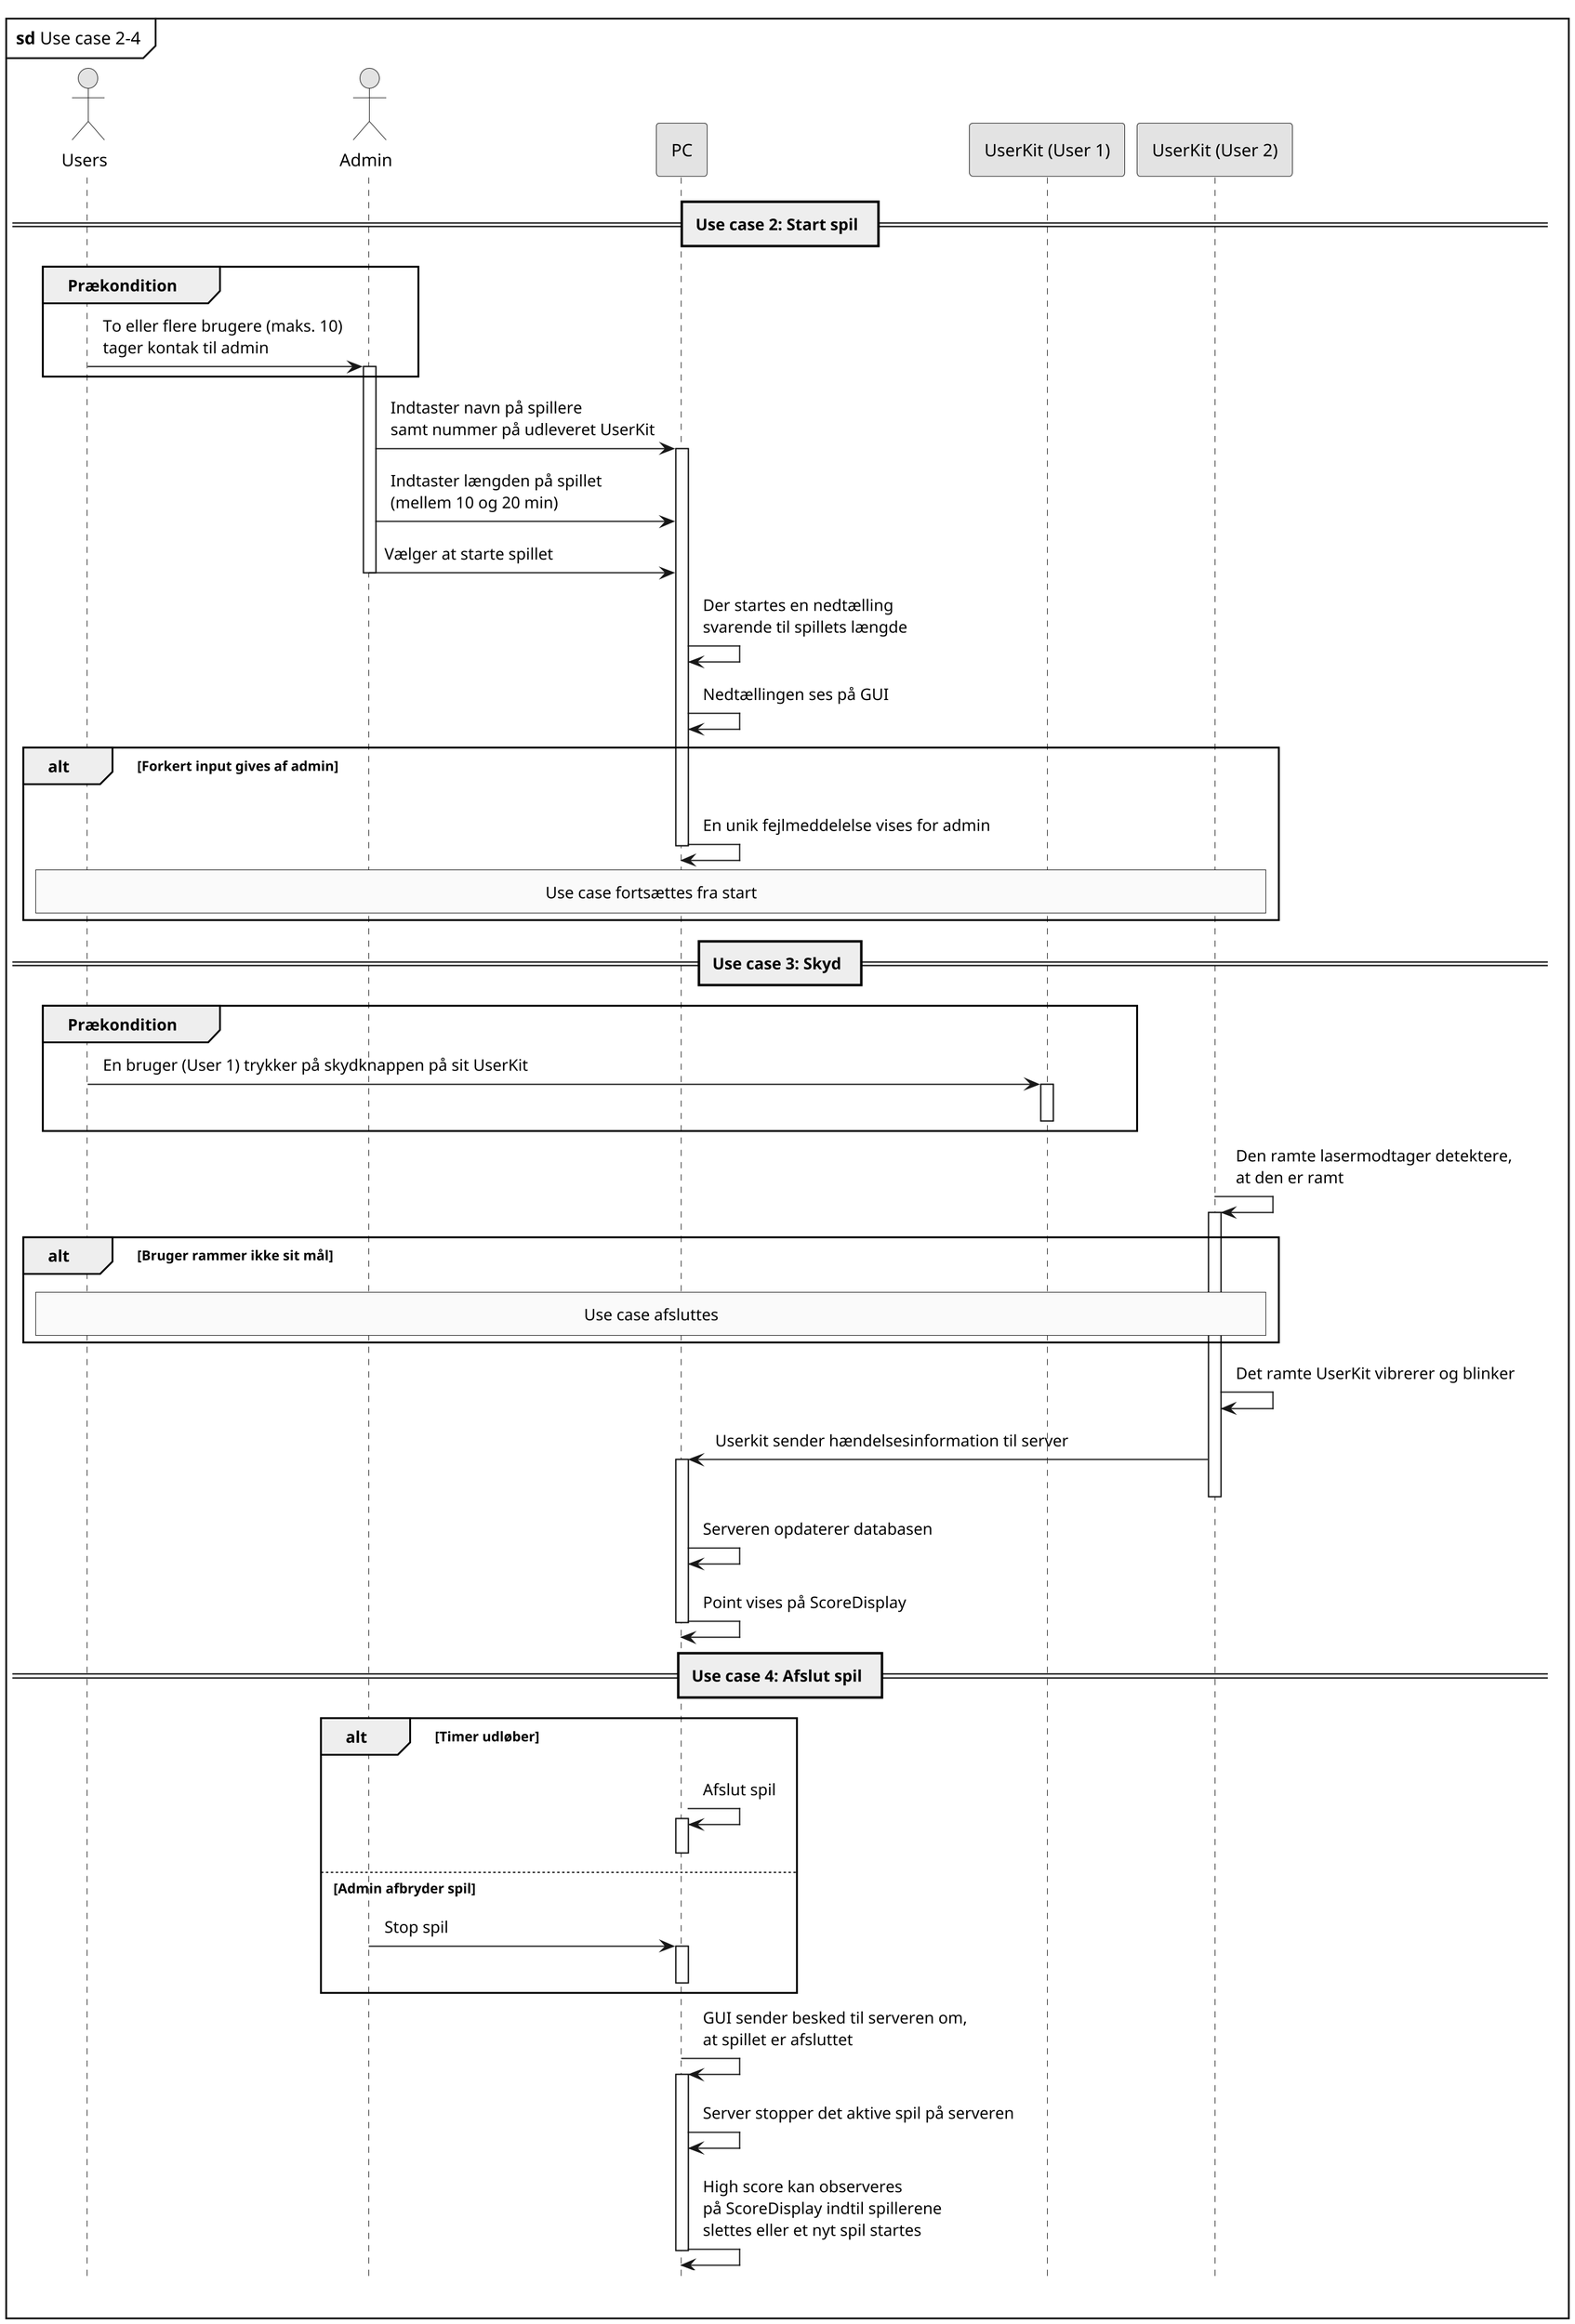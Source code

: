 @startuml ssd-uc2-4

hide footbox

skinparam {
    monochrome true
    dpi 200
    padding 5
    sequenceMessageAlign left
    packageStyle frame
    shadowing false
    'backgroundColor transparent
}

mainframe **sd** Use case 2-4

actor Users as users
actor Admin as admin
participant "PC"
participant "UserKit (User 1)" as userKit1
participant "UserKit (User 2)" as userKit2

== Use case 2: Start spil ==

group Prækondition
    users -> admin++: To eller flere brugere (maks. 10)\ntager kontak til admin
end

admin -> PC++: Indtaster navn på spillere\nsamt nummer på udleveret UserKit
admin -> PC: Indtaster længden på spillet\n(mellem 10 og 20 min)

admin -> PC: Vælger at starte spillet
deactivate admin
PC -> PC: Der startes en nedtælling\nsvarende til spillets længde

PC -> PC: Nedtællingen ses på GUI

alt Forkert input gives af admin
    PC -> PC: En unik fejlmeddelelse vises for admin
    deactivate PC
    rnote over users, userKit2
        Use case fortsættes fra start
    endrnote
end

== Use case 3: Skyd ==

group Prækondition
    users -> userKit1++: En bruger (User 1) trykker på skydknappen på sit UserKit
    deactivate userKit1
end

userKit2 -> userKit2++: Den ramte lasermodtager detektere,\nat den er ramt

alt Bruger rammer ikke sit mål
    rnote over users, userKit2
        Use case afsluttes
    endrnote
end

userKit2 -> userKit2: Det ramte UserKit vibrerer og blinker
userKit2 -> PC++: Userkit sender hændelsesinformation til server
deactivate userKit2
PC -> PC: Serveren opdaterer databasen
PC -> PC: Point vises på ScoreDisplay
deactivate PC

== Use case 4: Afslut spil ==

alt Timer udløber
    PC -> PC++: Afslut spil
    deactivate PC
else Admin afbryder spil
    admin -> PC++: Stop spil
    deactivate PC
end

PC -> PC++: GUI sender besked til serveren om,\nat spillet er afsluttet
PC -> PC: Server stopper det aktive spil på serveren
PC -> PC: High score kan observeres\npå ScoreDisplay indtil spillerene\nslettes eller et nyt spil startes
deactivate PC

@enduml